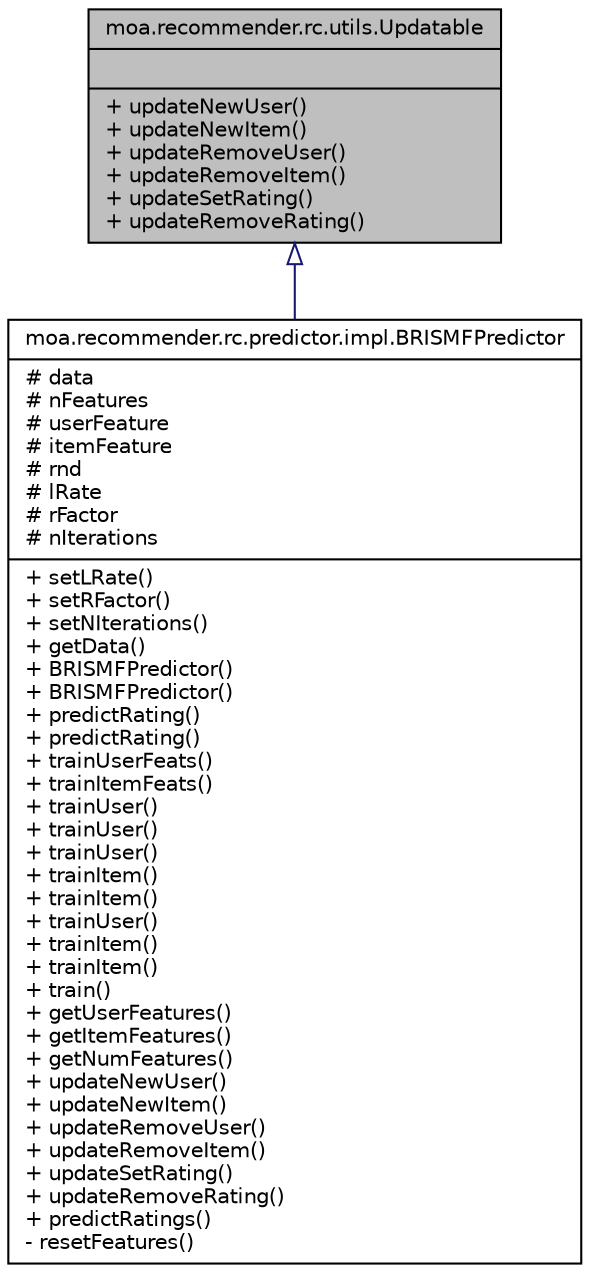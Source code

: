 digraph G
{
  edge [fontname="Helvetica",fontsize="10",labelfontname="Helvetica",labelfontsize="10"];
  node [fontname="Helvetica",fontsize="10",shape=record];
  Node1 [label="{moa.recommender.rc.utils.Updatable\n||+ updateNewUser()\l+ updateNewItem()\l+ updateRemoveUser()\l+ updateRemoveItem()\l+ updateSetRating()\l+ updateRemoveRating()\l}",height=0.2,width=0.4,color="black", fillcolor="grey75", style="filled" fontcolor="black"];
  Node1 -> Node2 [dir=back,color="midnightblue",fontsize="10",style="solid",arrowtail="empty",fontname="Helvetica"];
  Node2 [label="{moa.recommender.rc.predictor.impl.BRISMFPredictor\n|# data\l# nFeatures\l# userFeature\l# itemFeature\l# rnd\l# lRate\l# rFactor\l# nIterations\l|+ setLRate()\l+ setRFactor()\l+ setNIterations()\l+ getData()\l+ BRISMFPredictor()\l+ BRISMFPredictor()\l+ predictRating()\l+ predictRating()\l+ trainUserFeats()\l+ trainItemFeats()\l+ trainUser()\l+ trainUser()\l+ trainUser()\l+ trainItem()\l+ trainItem()\l+ trainUser()\l+ trainItem()\l+ trainItem()\l+ train()\l+ getUserFeatures()\l+ getItemFeatures()\l+ getNumFeatures()\l+ updateNewUser()\l+ updateNewItem()\l+ updateRemoveUser()\l+ updateRemoveItem()\l+ updateSetRating()\l+ updateRemoveRating()\l+ predictRatings()\l- resetFeatures()\l}",height=0.2,width=0.4,color="black", fillcolor="white", style="filled",URL="$classmoa_1_1recommender_1_1rc_1_1predictor_1_1impl_1_1BRISMFPredictor.html",tooltip="Implementation of the algorithm described in Scalable Collaborative Filtering Approaches..."];
}
